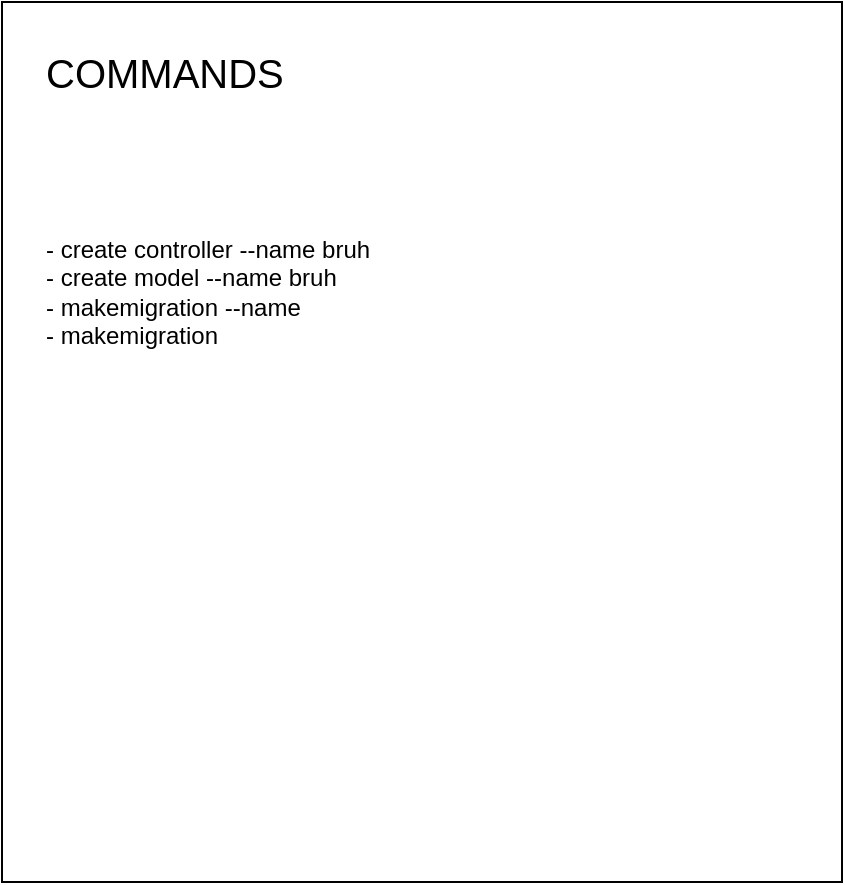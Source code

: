 <mxfile version="21.2.3" type="device">
  <diagram id="C5RBs43oDa-KdzZeNtuy" name="Page-1">
    <mxGraphModel dx="600" dy="327" grid="1" gridSize="10" guides="1" tooltips="1" connect="1" arrows="1" fold="1" page="1" pageScale="1" pageWidth="827" pageHeight="1169" math="0" shadow="0">
      <root>
        <mxCell id="WIyWlLk6GJQsqaUBKTNV-0" />
        <mxCell id="WIyWlLk6GJQsqaUBKTNV-1" parent="WIyWlLk6GJQsqaUBKTNV-0" />
        <mxCell id="0dSREQ8rawXF4WmCU0Vy-1" value="" style="whiteSpace=wrap;html=1;rounded=0;" parent="WIyWlLk6GJQsqaUBKTNV-1" vertex="1">
          <mxGeometry x="100" y="20" width="420" height="440" as="geometry" />
        </mxCell>
        <mxCell id="0dSREQ8rawXF4WmCU0Vy-3" value="&lt;font style=&quot;font-size: 20px;&quot;&gt;COMMANDS&lt;/font&gt;" style="text;html=1;strokeColor=none;fillColor=none;align=left;verticalAlign=middle;whiteSpace=wrap;rounded=0;" parent="WIyWlLk6GJQsqaUBKTNV-1" vertex="1">
          <mxGeometry x="120" y="40" width="60" height="30" as="geometry" />
        </mxCell>
        <mxCell id="0dSREQ8rawXF4WmCU0Vy-5" value="- create controller --name bruh&lt;br&gt;- create model --name bruh&lt;br&gt;- makemigration --name&amp;nbsp;&lt;br&gt;- makemigration&lt;br&gt;" style="text;html=1;strokeColor=none;fillColor=none;align=left;verticalAlign=middle;whiteSpace=wrap;rounded=0;" parent="WIyWlLk6GJQsqaUBKTNV-1" vertex="1">
          <mxGeometry x="120" y="90" width="300" height="150" as="geometry" />
        </mxCell>
      </root>
    </mxGraphModel>
  </diagram>
</mxfile>
